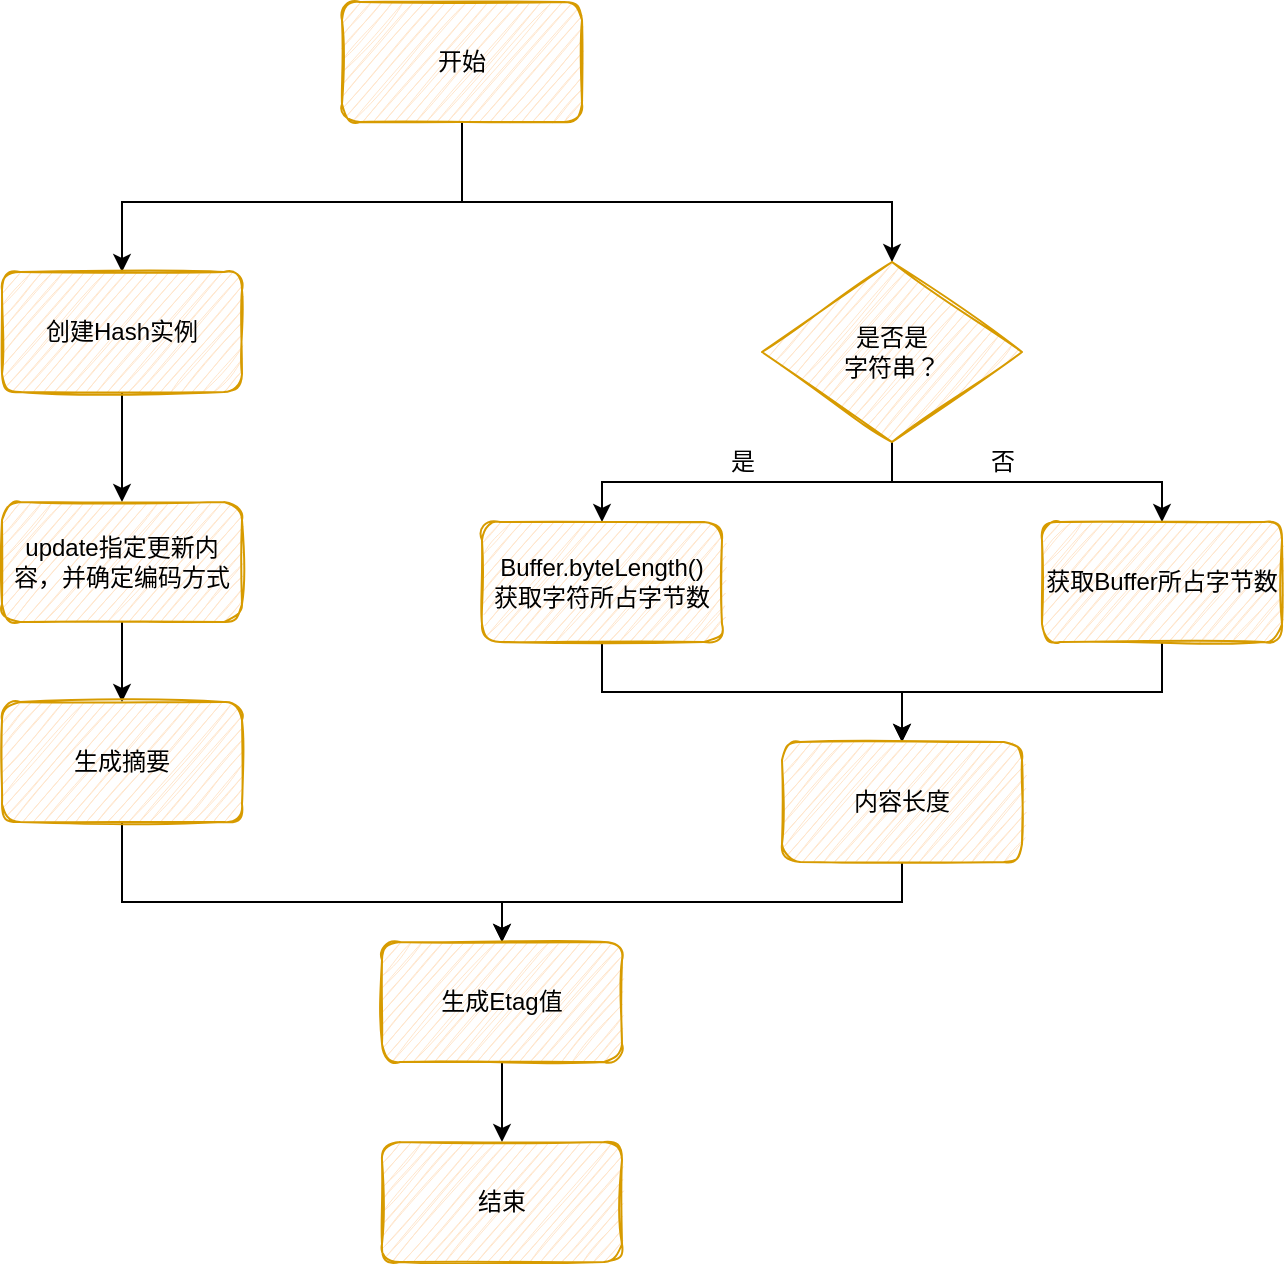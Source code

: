 <mxfile version="18.2.0" type="github" pages="3">
  <diagram id="prtHgNgQTEPvFCAcTncT" name="etag加密">
    <mxGraphModel dx="1833" dy="1032" grid="1" gridSize="10" guides="1" tooltips="1" connect="1" arrows="1" fold="1" page="1" pageScale="1" pageWidth="827" pageHeight="1169" math="0" shadow="0">
      <root>
        <mxCell id="0" />
        <mxCell id="1" parent="0" />
        <mxCell id="HVHFWZUGgMwB90Tg9ZtR-12" style="edgeStyle=orthogonalEdgeStyle;rounded=0;orthogonalLoop=1;jettySize=auto;html=1;exitX=0.5;exitY=1;exitDx=0;exitDy=0;entryX=0.5;entryY=0;entryDx=0;entryDy=0;" edge="1" parent="1" source="HVHFWZUGgMwB90Tg9ZtR-1" target="HVHFWZUGgMwB90Tg9ZtR-2">
          <mxGeometry relative="1" as="geometry">
            <Array as="points">
              <mxPoint x="330" y="180" />
              <mxPoint x="160" y="180" />
            </Array>
          </mxGeometry>
        </mxCell>
        <mxCell id="HVHFWZUGgMwB90Tg9ZtR-13" style="edgeStyle=orthogonalEdgeStyle;rounded=0;orthogonalLoop=1;jettySize=auto;html=1;exitX=0.5;exitY=1;exitDx=0;exitDy=0;" edge="1" parent="1" source="HVHFWZUGgMwB90Tg9ZtR-1" target="HVHFWZUGgMwB90Tg9ZtR-5">
          <mxGeometry relative="1" as="geometry">
            <Array as="points">
              <mxPoint x="330" y="180" />
              <mxPoint x="545" y="180" />
            </Array>
          </mxGeometry>
        </mxCell>
        <mxCell id="HVHFWZUGgMwB90Tg9ZtR-1" value="开始" style="rounded=1;whiteSpace=wrap;html=1;shadow=0;sketch=1;fillColor=#ffe6cc;strokeColor=#d79b00;" vertex="1" parent="1">
          <mxGeometry x="270" y="80" width="120" height="60" as="geometry" />
        </mxCell>
        <mxCell id="HVHFWZUGgMwB90Tg9ZtR-16" style="edgeStyle=orthogonalEdgeStyle;rounded=0;orthogonalLoop=1;jettySize=auto;html=1;exitX=0.5;exitY=1;exitDx=0;exitDy=0;entryX=0.5;entryY=0;entryDx=0;entryDy=0;" edge="1" parent="1" source="HVHFWZUGgMwB90Tg9ZtR-2" target="HVHFWZUGgMwB90Tg9ZtR-3">
          <mxGeometry relative="1" as="geometry" />
        </mxCell>
        <mxCell id="HVHFWZUGgMwB90Tg9ZtR-2" value="创建Hash实例" style="rounded=1;whiteSpace=wrap;html=1;shadow=0;sketch=1;fillColor=#ffe6cc;strokeColor=#d79b00;" vertex="1" parent="1">
          <mxGeometry x="100" y="215" width="120" height="60" as="geometry" />
        </mxCell>
        <mxCell id="HVHFWZUGgMwB90Tg9ZtR-15" style="edgeStyle=orthogonalEdgeStyle;rounded=0;orthogonalLoop=1;jettySize=auto;html=1;exitX=0.5;exitY=1;exitDx=0;exitDy=0;entryX=0.5;entryY=0;entryDx=0;entryDy=0;" edge="1" parent="1" source="HVHFWZUGgMwB90Tg9ZtR-3" target="HVHFWZUGgMwB90Tg9ZtR-4">
          <mxGeometry relative="1" as="geometry" />
        </mxCell>
        <mxCell id="HVHFWZUGgMwB90Tg9ZtR-3" value="update指定更新内容，并确定编码方式" style="rounded=1;whiteSpace=wrap;html=1;shadow=0;sketch=1;fillColor=#ffe6cc;strokeColor=#d79b00;" vertex="1" parent="1">
          <mxGeometry x="100" y="330" width="120" height="60" as="geometry" />
        </mxCell>
        <mxCell id="HVHFWZUGgMwB90Tg9ZtR-21" style="edgeStyle=orthogonalEdgeStyle;rounded=0;orthogonalLoop=1;jettySize=auto;html=1;exitX=0.5;exitY=1;exitDx=0;exitDy=0;" edge="1" parent="1" source="HVHFWZUGgMwB90Tg9ZtR-4" target="HVHFWZUGgMwB90Tg9ZtR-9">
          <mxGeometry relative="1" as="geometry">
            <Array as="points">
              <mxPoint x="160" y="530" />
              <mxPoint x="350" y="530" />
            </Array>
          </mxGeometry>
        </mxCell>
        <mxCell id="HVHFWZUGgMwB90Tg9ZtR-4" value="生成摘要" style="rounded=1;whiteSpace=wrap;html=1;shadow=0;sketch=1;fillColor=#ffe6cc;strokeColor=#d79b00;" vertex="1" parent="1">
          <mxGeometry x="100" y="430" width="120" height="60" as="geometry" />
        </mxCell>
        <mxCell id="HVHFWZUGgMwB90Tg9ZtR-17" style="edgeStyle=orthogonalEdgeStyle;rounded=0;orthogonalLoop=1;jettySize=auto;html=1;exitX=0.5;exitY=1;exitDx=0;exitDy=0;" edge="1" parent="1" source="HVHFWZUGgMwB90Tg9ZtR-5" target="HVHFWZUGgMwB90Tg9ZtR-6">
          <mxGeometry relative="1" as="geometry">
            <Array as="points">
              <mxPoint x="545" y="320" />
              <mxPoint x="400" y="320" />
            </Array>
          </mxGeometry>
        </mxCell>
        <mxCell id="HVHFWZUGgMwB90Tg9ZtR-18" style="edgeStyle=orthogonalEdgeStyle;rounded=0;orthogonalLoop=1;jettySize=auto;html=1;exitX=0.5;exitY=1;exitDx=0;exitDy=0;entryX=0.5;entryY=0;entryDx=0;entryDy=0;" edge="1" parent="1" source="HVHFWZUGgMwB90Tg9ZtR-5" target="HVHFWZUGgMwB90Tg9ZtR-7">
          <mxGeometry relative="1" as="geometry" />
        </mxCell>
        <mxCell id="HVHFWZUGgMwB90Tg9ZtR-5" value="是否是&lt;br&gt;字符串？" style="rhombus;whiteSpace=wrap;html=1;rounded=0;shadow=0;glass=0;sketch=1;fillColor=#FFE6CC;strokeColor=#D79B00;" vertex="1" parent="1">
          <mxGeometry x="480" y="210" width="130" height="90" as="geometry" />
        </mxCell>
        <mxCell id="HVHFWZUGgMwB90Tg9ZtR-19" style="edgeStyle=orthogonalEdgeStyle;rounded=0;orthogonalLoop=1;jettySize=auto;html=1;exitX=0.5;exitY=1;exitDx=0;exitDy=0;" edge="1" parent="1" source="HVHFWZUGgMwB90Tg9ZtR-6" target="HVHFWZUGgMwB90Tg9ZtR-8">
          <mxGeometry relative="1" as="geometry" />
        </mxCell>
        <mxCell id="HVHFWZUGgMwB90Tg9ZtR-6" value="Buffer.byteLength()&lt;br&gt;获取字符所占字节数" style="rounded=1;whiteSpace=wrap;html=1;shadow=0;sketch=1;fillColor=#ffe6cc;strokeColor=#d79b00;" vertex="1" parent="1">
          <mxGeometry x="340" y="340" width="120" height="60" as="geometry" />
        </mxCell>
        <mxCell id="HVHFWZUGgMwB90Tg9ZtR-20" style="edgeStyle=orthogonalEdgeStyle;rounded=0;orthogonalLoop=1;jettySize=auto;html=1;exitX=0.5;exitY=1;exitDx=0;exitDy=0;entryX=0.5;entryY=0;entryDx=0;entryDy=0;" edge="1" parent="1" source="HVHFWZUGgMwB90Tg9ZtR-7" target="HVHFWZUGgMwB90Tg9ZtR-8">
          <mxGeometry relative="1" as="geometry" />
        </mxCell>
        <mxCell id="HVHFWZUGgMwB90Tg9ZtR-7" value="获取Buffer所占字节数" style="rounded=1;whiteSpace=wrap;html=1;shadow=0;sketch=1;fillColor=#ffe6cc;strokeColor=#d79b00;" vertex="1" parent="1">
          <mxGeometry x="620" y="340" width="120" height="60" as="geometry" />
        </mxCell>
        <mxCell id="HVHFWZUGgMwB90Tg9ZtR-23" style="edgeStyle=orthogonalEdgeStyle;rounded=0;orthogonalLoop=1;jettySize=auto;html=1;exitX=0.5;exitY=1;exitDx=0;exitDy=0;" edge="1" parent="1" source="HVHFWZUGgMwB90Tg9ZtR-8" target="HVHFWZUGgMwB90Tg9ZtR-9">
          <mxGeometry relative="1" as="geometry" />
        </mxCell>
        <mxCell id="HVHFWZUGgMwB90Tg9ZtR-8" value="内容长度" style="rounded=1;whiteSpace=wrap;html=1;shadow=0;sketch=1;fillColor=#ffe6cc;strokeColor=#d79b00;" vertex="1" parent="1">
          <mxGeometry x="490" y="450" width="120" height="60" as="geometry" />
        </mxCell>
        <mxCell id="HVHFWZUGgMwB90Tg9ZtR-24" style="edgeStyle=orthogonalEdgeStyle;rounded=0;orthogonalLoop=1;jettySize=auto;html=1;exitX=0.5;exitY=1;exitDx=0;exitDy=0;" edge="1" parent="1" source="HVHFWZUGgMwB90Tg9ZtR-9" target="HVHFWZUGgMwB90Tg9ZtR-11">
          <mxGeometry relative="1" as="geometry" />
        </mxCell>
        <mxCell id="HVHFWZUGgMwB90Tg9ZtR-9" value="生成Etag值" style="rounded=1;whiteSpace=wrap;html=1;shadow=0;sketch=1;fillColor=#ffe6cc;strokeColor=#d79b00;" vertex="1" parent="1">
          <mxGeometry x="290" y="550" width="120" height="60" as="geometry" />
        </mxCell>
        <mxCell id="HVHFWZUGgMwB90Tg9ZtR-11" value="结束" style="rounded=1;whiteSpace=wrap;html=1;shadow=0;sketch=1;fillColor=#ffe6cc;strokeColor=#d79b00;" vertex="1" parent="1">
          <mxGeometry x="290" y="650" width="120" height="60" as="geometry" />
        </mxCell>
        <mxCell id="InPPFjQwjL-FLWS6Vctm-1" value="是" style="text;html=1;align=center;verticalAlign=middle;resizable=0;points=[];autosize=1;strokeColor=none;fillColor=none;" vertex="1" parent="1">
          <mxGeometry x="455" y="300" width="30" height="20" as="geometry" />
        </mxCell>
        <mxCell id="InPPFjQwjL-FLWS6Vctm-2" value="否" style="text;html=1;align=center;verticalAlign=middle;resizable=0;points=[];autosize=1;strokeColor=none;fillColor=none;" vertex="1" parent="1">
          <mxGeometry x="585" y="300" width="30" height="20" as="geometry" />
        </mxCell>
      </root>
    </mxGraphModel>
  </diagram>
  <diagram id="ssX7arHckR4V-H7gKvU9" name="etag交互流程">
    <mxGraphModel dx="2820" dy="1588" grid="1" gridSize="10" guides="1" tooltips="1" connect="1" arrows="1" fold="1" page="1" pageScale="1" pageWidth="827" pageHeight="1169" math="0" shadow="0">
      <root>
        <mxCell id="0" />
        <mxCell id="1" parent="0" />
        <mxCell id="niJ0fA1An35cQZc4iNT9-1" value="浏览器" style="swimlane;rounded=1;shadow=0;glass=0;dashed=1;sketch=1;fillColor=#FFF2CC;strokeColor=#D6B656;swimlaneLine=0;" vertex="1" parent="1">
          <mxGeometry x="30" y="130" width="200" height="200" as="geometry" />
        </mxCell>
        <mxCell id="niJ0fA1An35cQZc4iNT9-4" value="发起请求" style="rounded=0;whiteSpace=wrap;html=1;shadow=1;glass=0;sketch=1;fillColor=#fff2cc;strokeColor=#d6b656;" vertex="1" parent="niJ0fA1An35cQZc4iNT9-1">
          <mxGeometry x="50" y="50" width="100" height="40" as="geometry" />
        </mxCell>
        <mxCell id="niJ0fA1An35cQZc4iNT9-5" value="接收响应" style="rounded=0;whiteSpace=wrap;html=1;shadow=1;glass=0;sketch=1;fillColor=#fff2cc;strokeColor=#d6b656;" vertex="1" parent="niJ0fA1An35cQZc4iNT9-1">
          <mxGeometry x="50" y="120" width="100" height="40" as="geometry" />
        </mxCell>
        <mxCell id="niJ0fA1An35cQZc4iNT9-2" value="服务器" style="swimlane;rounded=1;shadow=0;glass=0;dashed=1;sketch=1;fillColor=#FFF2CC;strokeColor=#D6B656;swimlaneLine=0;" vertex="1" parent="1">
          <mxGeometry x="280" y="130" width="440" height="200" as="geometry" />
        </mxCell>
        <mxCell id="phpJqC30KerqLptbwYJJ-7" style="edgeStyle=orthogonalEdgeStyle;rounded=0;orthogonalLoop=1;jettySize=auto;html=1;exitX=1;exitY=0.5;exitDx=0;exitDy=0;" edge="1" parent="niJ0fA1An35cQZc4iNT9-2" source="phpJqC30KerqLptbwYJJ-1" target="phpJqC30KerqLptbwYJJ-2">
          <mxGeometry relative="1" as="geometry" />
        </mxCell>
        <mxCell id="phpJqC30KerqLptbwYJJ-1" value="条件请求中间件" style="rounded=0;whiteSpace=wrap;html=1;shadow=1;glass=0;sketch=1;fillColor=#fff2cc;strokeColor=#d6b656;dashed=1;" vertex="1" parent="niJ0fA1An35cQZc4iNT9-2">
          <mxGeometry x="20" y="50" width="100" height="40" as="geometry" />
        </mxCell>
        <mxCell id="phpJqC30KerqLptbwYJJ-8" style="edgeStyle=orthogonalEdgeStyle;rounded=0;orthogonalLoop=1;jettySize=auto;html=1;exitX=1;exitY=0.5;exitDx=0;exitDy=0;entryX=0;entryY=0.5;entryDx=0;entryDy=0;" edge="1" parent="niJ0fA1An35cQZc4iNT9-2" source="phpJqC30KerqLptbwYJJ-2" target="phpJqC30KerqLptbwYJJ-3">
          <mxGeometry relative="1" as="geometry" />
        </mxCell>
        <mxCell id="phpJqC30KerqLptbwYJJ-2" value="Etag设置中间件" style="rounded=0;whiteSpace=wrap;html=1;shadow=1;glass=0;sketch=1;fillColor=#fff2cc;strokeColor=#d6b656;dashed=1;" vertex="1" parent="niJ0fA1An35cQZc4iNT9-2">
          <mxGeometry x="160" y="50" width="100" height="40" as="geometry" />
        </mxCell>
        <mxCell id="phpJqC30KerqLptbwYJJ-5" value="条件请求中间件&lt;br&gt;针对资源是否新鲜做处理" style="rounded=0;whiteSpace=wrap;html=1;shadow=1;glass=0;sketch=1;fillColor=#fff2cc;strokeColor=#d6b656;" vertex="1" parent="niJ0fA1An35cQZc4iNT9-2">
          <mxGeometry x="30" y="130" width="140" height="40" as="geometry" />
        </mxCell>
        <mxCell id="phpJqC30KerqLptbwYJJ-10" style="edgeStyle=orthogonalEdgeStyle;rounded=0;orthogonalLoop=1;jettySize=auto;html=1;exitX=0;exitY=0.5;exitDx=0;exitDy=0;entryX=1;entryY=0.5;entryDx=0;entryDy=0;" edge="1" parent="niJ0fA1An35cQZc4iNT9-2" source="phpJqC30KerqLptbwYJJ-4" target="phpJqC30KerqLptbwYJJ-5">
          <mxGeometry relative="1" as="geometry" />
        </mxCell>
        <mxCell id="phpJqC30KerqLptbwYJJ-4" value="Etag设置中间件&lt;br&gt;1. 根据body计算etag值&lt;br&gt;2.将计算好的etag值存入响应头etag字段中" style="rounded=0;whiteSpace=wrap;html=1;shadow=1;glass=0;sketch=1;fillColor=#fff2cc;strokeColor=#d6b656;" vertex="1" parent="niJ0fA1An35cQZc4iNT9-2">
          <mxGeometry x="240" y="120" width="180" height="60" as="geometry" />
        </mxCell>
        <mxCell id="phpJqC30KerqLptbwYJJ-9" style="edgeStyle=orthogonalEdgeStyle;rounded=0;orthogonalLoop=1;jettySize=auto;html=1;exitX=0.5;exitY=1;exitDx=0;exitDy=0;entryX=0.75;entryY=0;entryDx=0;entryDy=0;" edge="1" parent="niJ0fA1An35cQZc4iNT9-2" source="phpJqC30KerqLptbwYJJ-3" target="phpJqC30KerqLptbwYJJ-4">
          <mxGeometry relative="1" as="geometry" />
        </mxCell>
        <mxCell id="phpJqC30KerqLptbwYJJ-3" value="业务代码处理中间件&lt;br&gt;设置body" style="rounded=0;whiteSpace=wrap;html=1;shadow=1;glass=0;sketch=1;fillColor=#fff2cc;strokeColor=#d6b656;" vertex="1" parent="niJ0fA1An35cQZc4iNT9-2">
          <mxGeometry x="310" y="50" width="110" height="40" as="geometry" />
        </mxCell>
        <mxCell id="phpJqC30KerqLptbwYJJ-6" style="edgeStyle=orthogonalEdgeStyle;rounded=0;orthogonalLoop=1;jettySize=auto;html=1;exitX=1;exitY=0.5;exitDx=0;exitDy=0;" edge="1" parent="1" source="niJ0fA1An35cQZc4iNT9-4" target="phpJqC30KerqLptbwYJJ-1">
          <mxGeometry relative="1" as="geometry" />
        </mxCell>
        <mxCell id="phpJqC30KerqLptbwYJJ-11" style="edgeStyle=orthogonalEdgeStyle;rounded=0;orthogonalLoop=1;jettySize=auto;html=1;exitX=0;exitY=0.5;exitDx=0;exitDy=0;entryX=1;entryY=0.75;entryDx=0;entryDy=0;" edge="1" parent="1" source="phpJqC30KerqLptbwYJJ-5" target="niJ0fA1An35cQZc4iNT9-5">
          <mxGeometry relative="1" as="geometry" />
        </mxCell>
        <mxCell id="phpJqC30KerqLptbwYJJ-12" value="conditional模块" style="swimlane;rounded=1;shadow=0;glass=0;dashed=1;sketch=1;fillColor=#F8CECC;strokeColor=#B85450;swimlaneLine=0;" vertex="1" parent="1">
          <mxGeometry x="240" y="370" width="290" height="390" as="geometry" />
        </mxCell>
        <mxCell id="phpJqC30KerqLptbwYJJ-22" style="edgeStyle=orthogonalEdgeStyle;rounded=0;orthogonalLoop=1;jettySize=auto;html=1;exitX=0.5;exitY=1;exitDx=0;exitDy=0;" edge="1" parent="phpJqC30KerqLptbwYJJ-12" source="phpJqC30KerqLptbwYJJ-17" target="phpJqC30KerqLptbwYJJ-18">
          <mxGeometry relative="1" as="geometry" />
        </mxCell>
        <mxCell id="phpJqC30KerqLptbwYJJ-17" value="开始" style="rounded=0;whiteSpace=wrap;html=1;shadow=1;glass=0;dashed=1;sketch=1;strokeColor=#B85450;fillColor=#F8CECC;" vertex="1" parent="phpJqC30KerqLptbwYJJ-12">
          <mxGeometry x="80" y="50" width="110" height="30" as="geometry" />
        </mxCell>
        <mxCell id="phpJqC30KerqLptbwYJJ-23" style="edgeStyle=orthogonalEdgeStyle;rounded=0;orthogonalLoop=1;jettySize=auto;html=1;exitX=0;exitY=0.5;exitDx=0;exitDy=0;" edge="1" parent="phpJqC30KerqLptbwYJJ-12" source="phpJqC30KerqLptbwYJJ-18" target="phpJqC30KerqLptbwYJJ-19">
          <mxGeometry relative="1" as="geometry">
            <Array as="points">
              <mxPoint x="60" y="155" />
            </Array>
          </mxGeometry>
        </mxCell>
        <mxCell id="phpJqC30KerqLptbwYJJ-24" style="edgeStyle=orthogonalEdgeStyle;rounded=0;orthogonalLoop=1;jettySize=auto;html=1;exitX=1;exitY=0.5;exitDx=0;exitDy=0;" edge="1" parent="phpJqC30KerqLptbwYJJ-12" source="phpJqC30KerqLptbwYJJ-18" target="phpJqC30KerqLptbwYJJ-20">
          <mxGeometry relative="1" as="geometry" />
        </mxCell>
        <mxCell id="phpJqC30KerqLptbwYJJ-18" value="是否新鲜？" style="rhombus;whiteSpace=wrap;html=1;rounded=0;shadow=1;glass=0;dashed=1;sketch=1;strokeColor=#B85450;fillColor=#F8CECC;" vertex="1" parent="phpJqC30KerqLptbwYJJ-12">
          <mxGeometry x="80" y="120" width="110" height="70" as="geometry" />
        </mxCell>
        <mxCell id="phpJqC30KerqLptbwYJJ-21" value="结束" style="rounded=1;whiteSpace=wrap;html=1;shadow=1;glass=0;dashed=1;sketch=1;strokeColor=#B85450;fillColor=#F8CECC;" vertex="1" parent="phpJqC30KerqLptbwYJJ-12">
          <mxGeometry x="110" y="340" width="110" height="40" as="geometry" />
        </mxCell>
        <mxCell id="phpJqC30KerqLptbwYJJ-27" style="edgeStyle=orthogonalEdgeStyle;rounded=0;orthogonalLoop=1;jettySize=auto;html=1;exitX=0.5;exitY=1;exitDx=0;exitDy=0;entryX=0.5;entryY=0;entryDx=0;entryDy=0;" edge="1" parent="phpJqC30KerqLptbwYJJ-12" source="phpJqC30KerqLptbwYJJ-20" target="phpJqC30KerqLptbwYJJ-21">
          <mxGeometry relative="1" as="geometry">
            <Array as="points">
              <mxPoint x="235" y="300" />
              <mxPoint x="165" y="300" />
            </Array>
          </mxGeometry>
        </mxCell>
        <mxCell id="phpJqC30KerqLptbwYJJ-20" value="返回body" style="rounded=0;whiteSpace=wrap;html=1;shadow=1;glass=0;dashed=1;sketch=1;strokeColor=#B85450;fillColor=#F8CECC;" vertex="1" parent="phpJqC30KerqLptbwYJJ-12">
          <mxGeometry x="190" y="210" width="90" height="50" as="geometry" />
        </mxCell>
        <mxCell id="phpJqC30KerqLptbwYJJ-25" style="edgeStyle=orthogonalEdgeStyle;rounded=0;orthogonalLoop=1;jettySize=auto;html=1;exitX=0.5;exitY=1;exitDx=0;exitDy=0;" edge="1" parent="phpJqC30KerqLptbwYJJ-12" source="phpJqC30KerqLptbwYJJ-19" target="phpJqC30KerqLptbwYJJ-21">
          <mxGeometry relative="1" as="geometry" />
        </mxCell>
        <mxCell id="phpJqC30KerqLptbwYJJ-19" value="状态码置为304&lt;br&gt;body置为null" style="rounded=0;whiteSpace=wrap;html=1;shadow=1;glass=0;dashed=1;sketch=1;strokeColor=#B85450;fillColor=#F8CECC;" vertex="1" parent="phpJqC30KerqLptbwYJJ-12">
          <mxGeometry x="10" y="200" width="120" height="60" as="geometry" />
        </mxCell>
        <mxCell id="phpJqC30KerqLptbwYJJ-33" value="是" style="text;html=1;align=center;verticalAlign=middle;resizable=0;points=[];autosize=1;strokeColor=none;fillColor=none;" vertex="1" parent="phpJqC30KerqLptbwYJJ-12">
          <mxGeometry x="55" y="130" width="30" height="20" as="geometry" />
        </mxCell>
        <mxCell id="phpJqC30KerqLptbwYJJ-34" value="否" style="text;html=1;align=center;verticalAlign=middle;resizable=0;points=[];autosize=1;strokeColor=none;fillColor=none;" vertex="1" parent="phpJqC30KerqLptbwYJJ-12">
          <mxGeometry x="190" y="130" width="30" height="20" as="geometry" />
        </mxCell>
        <mxCell id="phpJqC30KerqLptbwYJJ-15" value="koa模块" style="swimlane;rounded=1;shadow=0;glass=0;dashed=1;sketch=1;fillColor=#F8CECC;strokeColor=#B85450;swimlaneLine=0;" vertex="1" parent="1">
          <mxGeometry x="240" y="780" width="340" height="620" as="geometry" />
        </mxCell>
        <mxCell id="phpJqC30KerqLptbwYJJ-40" style="edgeStyle=orthogonalEdgeStyle;rounded=0;orthogonalLoop=1;jettySize=auto;html=1;exitX=0.5;exitY=1;exitDx=0;exitDy=0;entryX=0.5;entryY=0;entryDx=0;entryDy=0;strokeColor=#1A1A1A;" edge="1" parent="phpJqC30KerqLptbwYJJ-15" source="phpJqC30KerqLptbwYJJ-29" target="phpJqC30KerqLptbwYJJ-32">
          <mxGeometry relative="1" as="geometry" />
        </mxCell>
        <mxCell id="phpJqC30KerqLptbwYJJ-29" value="开始" style="rounded=1;whiteSpace=wrap;html=1;shadow=1;glass=0;dashed=1;sketch=1;strokeColor=#B85450;fillColor=#F8CECC;" vertex="1" parent="phpJqC30KerqLptbwYJJ-15">
          <mxGeometry x="80" y="40" width="125" height="40" as="geometry" />
        </mxCell>
        <mxCell id="phpJqC30KerqLptbwYJJ-41" style="edgeStyle=orthogonalEdgeStyle;rounded=0;orthogonalLoop=1;jettySize=auto;html=1;exitX=0.5;exitY=1;exitDx=0;exitDy=0;strokeColor=#1A1A1A;" edge="1" parent="phpJqC30KerqLptbwYJJ-15" source="phpJqC30KerqLptbwYJJ-32" target="phpJqC30KerqLptbwYJJ-31">
          <mxGeometry relative="1" as="geometry" />
        </mxCell>
        <mxCell id="phpJqC30KerqLptbwYJJ-48" style="edgeStyle=orthogonalEdgeStyle;rounded=0;orthogonalLoop=1;jettySize=auto;html=1;exitX=1;exitY=0.5;exitDx=0;exitDy=0;entryX=0.5;entryY=0;entryDx=0;entryDy=0;strokeColor=#1A1A1A;" edge="1" parent="phpJqC30KerqLptbwYJJ-15" source="phpJqC30KerqLptbwYJJ-32" target="phpJqC30KerqLptbwYJJ-36">
          <mxGeometry relative="1" as="geometry" />
        </mxCell>
        <mxCell id="phpJqC30KerqLptbwYJJ-32" value="请求头无&lt;br&gt;If-none-match?" style="rhombus;whiteSpace=wrap;html=1;rounded=0;shadow=1;glass=0;dashed=1;sketch=1;strokeColor=#B85450;fillColor=#F8CECC;" vertex="1" parent="phpJqC30KerqLptbwYJJ-15">
          <mxGeometry x="80" y="120" width="125" height="80" as="geometry" />
        </mxCell>
        <mxCell id="phpJqC30KerqLptbwYJJ-42" style="edgeStyle=orthogonalEdgeStyle;rounded=0;orthogonalLoop=1;jettySize=auto;html=1;exitX=0.5;exitY=1;exitDx=0;exitDy=0;strokeColor=#1A1A1A;" edge="1" parent="phpJqC30KerqLptbwYJJ-15" source="phpJqC30KerqLptbwYJJ-31" target="phpJqC30KerqLptbwYJJ-30">
          <mxGeometry relative="1" as="geometry" />
        </mxCell>
        <mxCell id="phpJqC30KerqLptbwYJJ-31" value="请求头cache-control&lt;br&gt;为no-cache?" style="rhombus;whiteSpace=wrap;html=1;rounded=0;shadow=1;glass=0;dashed=1;sketch=1;strokeColor=#B85450;fillColor=#F8CECC;" vertex="1" parent="phpJqC30KerqLptbwYJJ-15">
          <mxGeometry x="71.25" y="230" width="142.5" height="90" as="geometry" />
        </mxCell>
        <mxCell id="phpJqC30KerqLptbwYJJ-43" style="edgeStyle=orthogonalEdgeStyle;rounded=0;orthogonalLoop=1;jettySize=auto;html=1;exitX=0;exitY=0.5;exitDx=0;exitDy=0;entryX=0.25;entryY=0;entryDx=0;entryDy=0;strokeColor=#1A1A1A;" edge="1" parent="phpJqC30KerqLptbwYJJ-15" source="phpJqC30KerqLptbwYJJ-30" target="phpJqC30KerqLptbwYJJ-37">
          <mxGeometry relative="1" as="geometry" />
        </mxCell>
        <mxCell id="phpJqC30KerqLptbwYJJ-44" style="edgeStyle=orthogonalEdgeStyle;rounded=0;orthogonalLoop=1;jettySize=auto;html=1;exitX=1;exitY=0.5;exitDx=0;exitDy=0;strokeColor=#1A1A1A;" edge="1" parent="phpJqC30KerqLptbwYJJ-15" source="phpJqC30KerqLptbwYJJ-30" target="phpJqC30KerqLptbwYJJ-36">
          <mxGeometry relative="1" as="geometry" />
        </mxCell>
        <mxCell id="phpJqC30KerqLptbwYJJ-30" value="etag==match&lt;br&gt;etag==&#39;W/&#39;+match&lt;br&gt;&#39;W/&#39;+etag==match" style="rhombus;whiteSpace=wrap;html=1;rounded=0;shadow=1;glass=0;dashed=1;sketch=1;strokeColor=#B85450;fillColor=#F8CECC;" vertex="1" parent="phpJqC30KerqLptbwYJJ-15">
          <mxGeometry x="62.5" y="350" width="160" height="100" as="geometry" />
        </mxCell>
        <mxCell id="phpJqC30KerqLptbwYJJ-45" style="edgeStyle=orthogonalEdgeStyle;rounded=0;orthogonalLoop=1;jettySize=auto;html=1;exitX=0.5;exitY=1;exitDx=0;exitDy=0;strokeColor=#1A1A1A;" edge="1" parent="phpJqC30KerqLptbwYJJ-15" source="phpJqC30KerqLptbwYJJ-37" target="phpJqC30KerqLptbwYJJ-38">
          <mxGeometry relative="1" as="geometry" />
        </mxCell>
        <mxCell id="phpJqC30KerqLptbwYJJ-37" value="资源新鲜" style="rounded=0;whiteSpace=wrap;html=1;shadow=1;glass=0;dashed=1;sketch=1;strokeColor=#B85450;fillColor=#F8CECC;" vertex="1" parent="phpJqC30KerqLptbwYJJ-15">
          <mxGeometry x="10" y="470" width="110" height="40" as="geometry" />
        </mxCell>
        <mxCell id="phpJqC30KerqLptbwYJJ-47" style="edgeStyle=orthogonalEdgeStyle;rounded=0;orthogonalLoop=1;jettySize=auto;html=1;exitX=0.5;exitY=1;exitDx=0;exitDy=0;entryX=0.5;entryY=0;entryDx=0;entryDy=0;strokeColor=#1A1A1A;" edge="1" parent="phpJqC30KerqLptbwYJJ-15" source="phpJqC30KerqLptbwYJJ-36" target="phpJqC30KerqLptbwYJJ-38">
          <mxGeometry relative="1" as="geometry" />
        </mxCell>
        <mxCell id="phpJqC30KerqLptbwYJJ-36" value="资源不新鲜" style="rounded=0;whiteSpace=wrap;html=1;shadow=1;glass=0;dashed=1;sketch=1;strokeColor=#B85450;fillColor=#F8CECC;" vertex="1" parent="phpJqC30KerqLptbwYJJ-15">
          <mxGeometry x="200" y="470" width="120" height="40" as="geometry" />
        </mxCell>
        <mxCell id="phpJqC30KerqLptbwYJJ-38" value="结束" style="rounded=1;whiteSpace=wrap;html=1;shadow=1;glass=0;dashed=1;sketch=1;strokeColor=#B85450;fillColor=#F8CECC;" vertex="1" parent="phpJqC30KerqLptbwYJJ-15">
          <mxGeometry x="106.25" y="560" width="110" height="40" as="geometry" />
        </mxCell>
        <mxCell id="phpJqC30KerqLptbwYJJ-55" value="是" style="text;html=1;align=center;verticalAlign=middle;resizable=0;points=[];autosize=1;strokeColor=none;fillColor=none;" vertex="1" parent="phpJqC30KerqLptbwYJJ-15">
          <mxGeometry x="32.5" y="380" width="30" height="20" as="geometry" />
        </mxCell>
        <mxCell id="phpJqC30KerqLptbwYJJ-28" style="edgeStyle=orthogonalEdgeStyle;rounded=0;orthogonalLoop=1;jettySize=auto;html=1;exitX=0.5;exitY=1;exitDx=0;exitDy=0;dashed=1;strokeColor=#97D077;" edge="1" parent="1" source="phpJqC30KerqLptbwYJJ-5" target="phpJqC30KerqLptbwYJJ-12">
          <mxGeometry relative="1" as="geometry">
            <Array as="points">
              <mxPoint x="380" y="320" />
              <mxPoint x="380" y="320" />
            </Array>
          </mxGeometry>
        </mxCell>
        <mxCell id="phpJqC30KerqLptbwYJJ-49" style="edgeStyle=orthogonalEdgeStyle;rounded=0;orthogonalLoop=1;jettySize=auto;html=1;exitX=1;exitY=0.5;exitDx=0;exitDy=0;strokeColor=#1A1A1A;" edge="1" parent="1" source="phpJqC30KerqLptbwYJJ-31">
          <mxGeometry relative="1" as="geometry">
            <mxPoint x="500" y="1250" as="targetPoint" />
          </mxGeometry>
        </mxCell>
        <mxCell id="phpJqC30KerqLptbwYJJ-50" value="是" style="text;html=1;align=center;verticalAlign=middle;resizable=0;points=[];autosize=1;strokeColor=none;fillColor=none;" vertex="1" parent="1">
          <mxGeometry x="435" y="920" width="30" height="20" as="geometry" />
        </mxCell>
        <mxCell id="phpJqC30KerqLptbwYJJ-51" value="否" style="text;html=1;align=center;verticalAlign=middle;resizable=0;points=[];autosize=1;strokeColor=none;fillColor=none;" vertex="1" parent="1">
          <mxGeometry x="375" y="980" width="30" height="20" as="geometry" />
        </mxCell>
        <mxCell id="phpJqC30KerqLptbwYJJ-52" value="是" style="text;html=1;align=center;verticalAlign=middle;resizable=0;points=[];autosize=1;strokeColor=none;fillColor=none;" vertex="1" parent="1">
          <mxGeometry x="445" y="1040" width="30" height="20" as="geometry" />
        </mxCell>
        <mxCell id="phpJqC30KerqLptbwYJJ-53" value="否" style="text;html=1;align=center;verticalAlign=middle;resizable=0;points=[];autosize=1;strokeColor=none;fillColor=none;" vertex="1" parent="1">
          <mxGeometry x="375" y="1100" width="30" height="20" as="geometry" />
        </mxCell>
        <mxCell id="phpJqC30KerqLptbwYJJ-54" value="否" style="text;html=1;align=center;verticalAlign=middle;resizable=0;points=[];autosize=1;strokeColor=none;fillColor=none;" vertex="1" parent="1">
          <mxGeometry x="455" y="1160" width="30" height="20" as="geometry" />
        </mxCell>
        <mxCell id="phpJqC30KerqLptbwYJJ-56" style="edgeStyle=orthogonalEdgeStyle;rounded=0;orthogonalLoop=1;jettySize=auto;html=1;exitX=0;exitY=0.5;exitDx=0;exitDy=0;entryX=0;entryY=0.25;entryDx=0;entryDy=0;strokeColor=#97D077;dashed=1;" edge="1" parent="1" source="phpJqC30KerqLptbwYJJ-18" target="phpJqC30KerqLptbwYJJ-15">
          <mxGeometry relative="1" as="geometry">
            <Array as="points">
              <mxPoint x="200" y="525" />
              <mxPoint x="200" y="935" />
            </Array>
          </mxGeometry>
        </mxCell>
        <mxCell id="phpJqC30KerqLptbwYJJ-57" value="koa-etag模块" style="swimlane;rounded=0;shadow=0;glass=0;dashed=1;sketch=1;strokeColor=#97D077;fillColor=#D5E8D4;" vertex="1" parent="1">
          <mxGeometry x="604" y="360" width="226" height="320" as="geometry" />
        </mxCell>
        <mxCell id="phpJqC30KerqLptbwYJJ-61" value="结束" style="rounded=1;whiteSpace=wrap;html=1;shadow=1;glass=0;dashed=1;sketch=1;strokeColor=#97D077;fillColor=#D5E8D4;" vertex="1" parent="phpJqC30KerqLptbwYJJ-57">
          <mxGeometry x="57.25" y="270" width="97.75" height="40" as="geometry" />
        </mxCell>
        <mxCell id="phpJqC30KerqLptbwYJJ-66" style="edgeStyle=orthogonalEdgeStyle;rounded=0;orthogonalLoop=1;jettySize=auto;html=1;exitX=0.5;exitY=1;exitDx=0;exitDy=0;strokeColor=#1A1A1A;" edge="1" parent="phpJqC30KerqLptbwYJJ-57" source="phpJqC30KerqLptbwYJJ-60" target="phpJqC30KerqLptbwYJJ-61">
          <mxGeometry relative="1" as="geometry" />
        </mxCell>
        <mxCell id="phpJqC30KerqLptbwYJJ-60" value="根据body计算并设置etag" style="rounded=0;whiteSpace=wrap;html=1;shadow=1;glass=0;dashed=1;sketch=1;strokeColor=#97D077;fillColor=#D5E8D4;" vertex="1" parent="phpJqC30KerqLptbwYJJ-57">
          <mxGeometry x="26.88" y="190" width="158.5" height="50" as="geometry" />
        </mxCell>
        <mxCell id="phpJqC30KerqLptbwYJJ-65" style="edgeStyle=orthogonalEdgeStyle;rounded=0;orthogonalLoop=1;jettySize=auto;html=1;exitX=0.5;exitY=1;exitDx=0;exitDy=0;strokeColor=#1A1A1A;" edge="1" parent="phpJqC30KerqLptbwYJJ-57" source="phpJqC30KerqLptbwYJJ-59" target="phpJqC30KerqLptbwYJJ-60">
          <mxGeometry relative="1" as="geometry" />
        </mxCell>
        <mxCell id="phpJqC30KerqLptbwYJJ-59" value="获取body" style="rounded=0;whiteSpace=wrap;html=1;shadow=1;glass=0;dashed=1;sketch=1;strokeColor=#97D077;fillColor=#D5E8D4;" vertex="1" parent="phpJqC30KerqLptbwYJJ-57">
          <mxGeometry x="26.13" y="110" width="160" height="40" as="geometry" />
        </mxCell>
        <mxCell id="phpJqC30KerqLptbwYJJ-64" style="edgeStyle=orthogonalEdgeStyle;rounded=0;orthogonalLoop=1;jettySize=auto;html=1;exitX=0.5;exitY=1;exitDx=0;exitDy=0;strokeColor=#1A1A1A;" edge="1" parent="phpJqC30KerqLptbwYJJ-57" source="phpJqC30KerqLptbwYJJ-58" target="phpJqC30KerqLptbwYJJ-59">
          <mxGeometry relative="1" as="geometry" />
        </mxCell>
        <mxCell id="phpJqC30KerqLptbwYJJ-58" value="开始" style="rounded=1;whiteSpace=wrap;html=1;shadow=1;glass=0;dashed=1;sketch=1;strokeColor=#97D077;fillColor=#D5E8D4;" vertex="1" parent="phpJqC30KerqLptbwYJJ-57">
          <mxGeometry x="62.25" y="40" width="87.75" height="40" as="geometry" />
        </mxCell>
        <mxCell id="phpJqC30KerqLptbwYJJ-68" value="getResponseEntity方法" style="swimlane;rounded=0;shadow=0;glass=0;dashed=1;sketch=1;strokeColor=#97D077;fillColor=#D5E8D4;" vertex="1" parent="1">
          <mxGeometry x="880" y="490" width="380" height="480" as="geometry" />
        </mxCell>
        <mxCell id="phpJqC30KerqLptbwYJJ-69" value="结束" style="rounded=1;whiteSpace=wrap;html=1;shadow=1;glass=0;dashed=1;sketch=1;strokeColor=#97D077;fillColor=#D5E8D4;" vertex="1" parent="phpJqC30KerqLptbwYJJ-68">
          <mxGeometry x="130" y="430" width="97.75" height="40" as="geometry" />
        </mxCell>
        <mxCell id="phpJqC30KerqLptbwYJJ-90" style="edgeStyle=orthogonalEdgeStyle;rounded=0;orthogonalLoop=1;jettySize=auto;html=1;exitX=0.5;exitY=1;exitDx=0;exitDy=0;strokeColor=#1A1A1A;" edge="1" parent="phpJqC30KerqLptbwYJJ-68" source="phpJqC30KerqLptbwYJJ-75" target="phpJqC30KerqLptbwYJJ-86">
          <mxGeometry relative="1" as="geometry" />
        </mxCell>
        <mxCell id="phpJqC30KerqLptbwYJJ-75" value="开始" style="rounded=1;whiteSpace=wrap;html=1;shadow=1;glass=0;dashed=1;sketch=1;strokeColor=#97D077;fillColor=#D5E8D4;" vertex="1" parent="phpJqC30KerqLptbwYJJ-68">
          <mxGeometry x="62.25" y="40" width="87.75" height="40" as="geometry" />
        </mxCell>
        <mxCell id="phpJqC30KerqLptbwYJJ-91" style="edgeStyle=orthogonalEdgeStyle;rounded=0;orthogonalLoop=1;jettySize=auto;html=1;exitX=0.5;exitY=1;exitDx=0;exitDy=0;strokeColor=#1A1A1A;" edge="1" parent="phpJqC30KerqLptbwYJJ-68" source="phpJqC30KerqLptbwYJJ-86" target="phpJqC30KerqLptbwYJJ-85">
          <mxGeometry relative="1" as="geometry" />
        </mxCell>
        <mxCell id="phpJqC30KerqLptbwYJJ-93" style="edgeStyle=orthogonalEdgeStyle;rounded=0;orthogonalLoop=1;jettySize=auto;html=1;exitX=1;exitY=0.5;exitDx=0;exitDy=0;entryX=0;entryY=0.5;entryDx=0;entryDy=0;strokeColor=#1A1A1A;" edge="1" parent="phpJqC30KerqLptbwYJJ-68" source="phpJqC30KerqLptbwYJJ-86" target="phpJqC30KerqLptbwYJJ-89">
          <mxGeometry relative="1" as="geometry" />
        </mxCell>
        <mxCell id="phpJqC30KerqLptbwYJJ-86" value="静态资源？" style="rhombus;whiteSpace=wrap;html=1;rounded=0;shadow=0;glass=0;dashed=1;sketch=1;strokeColor=#97D077;fillColor=#D5E8D4;" vertex="1" parent="phpJqC30KerqLptbwYJJ-68">
          <mxGeometry x="66.13" y="110" width="80" height="80" as="geometry" />
        </mxCell>
        <mxCell id="phpJqC30KerqLptbwYJJ-92" style="edgeStyle=orthogonalEdgeStyle;rounded=0;orthogonalLoop=1;jettySize=auto;html=1;exitX=0.5;exitY=1;exitDx=0;exitDy=0;entryX=0.5;entryY=0;entryDx=0;entryDy=0;strokeColor=#1A1A1A;" edge="1" parent="phpJqC30KerqLptbwYJJ-68" source="phpJqC30KerqLptbwYJJ-85" target="phpJqC30KerqLptbwYJJ-84">
          <mxGeometry relative="1" as="geometry" />
        </mxCell>
        <mxCell id="phpJqC30KerqLptbwYJJ-94" style="edgeStyle=orthogonalEdgeStyle;rounded=0;orthogonalLoop=1;jettySize=auto;html=1;exitX=1;exitY=0.5;exitDx=0;exitDy=0;entryX=0;entryY=0.5;entryDx=0;entryDy=0;strokeColor=#1A1A1A;" edge="1" parent="phpJqC30KerqLptbwYJJ-68" source="phpJqC30KerqLptbwYJJ-85" target="phpJqC30KerqLptbwYJJ-88">
          <mxGeometry relative="1" as="geometry" />
        </mxCell>
        <mxCell id="phpJqC30KerqLptbwYJJ-85" value="字符串或者Buffer?" style="rhombus;whiteSpace=wrap;html=1;rounded=0;shadow=0;glass=0;dashed=1;sketch=1;strokeColor=#97D077;fillColor=#D5E8D4;" vertex="1" parent="phpJqC30KerqLptbwYJJ-68">
          <mxGeometry x="46.13" y="225" width="120" height="80" as="geometry" />
        </mxCell>
        <mxCell id="phpJqC30KerqLptbwYJJ-95" style="edgeStyle=orthogonalEdgeStyle;rounded=0;orthogonalLoop=1;jettySize=auto;html=1;exitX=1;exitY=0.5;exitDx=0;exitDy=0;entryX=0;entryY=0.5;entryDx=0;entryDy=0;strokeColor=#1A1A1A;" edge="1" parent="phpJqC30KerqLptbwYJJ-68" source="phpJqC30KerqLptbwYJJ-84" target="phpJqC30KerqLptbwYJJ-87">
          <mxGeometry relative="1" as="geometry" />
        </mxCell>
        <mxCell id="phpJqC30KerqLptbwYJJ-84" value="对象？" style="rhombus;whiteSpace=wrap;html=1;rounded=0;shadow=0;glass=0;dashed=1;sketch=1;strokeColor=#97D077;fillColor=#D5E8D4;" vertex="1" parent="phpJqC30KerqLptbwYJJ-68">
          <mxGeometry x="66.13" y="320" width="80" height="80" as="geometry" />
        </mxCell>
        <mxCell id="phpJqC30KerqLptbwYJJ-101" style="edgeStyle=orthogonalEdgeStyle;rounded=0;orthogonalLoop=1;jettySize=auto;html=1;exitX=1;exitY=0.5;exitDx=0;exitDy=0;entryX=1;entryY=0.5;entryDx=0;entryDy=0;strokeColor=#1A1A1A;" edge="1" parent="phpJqC30KerqLptbwYJJ-68" source="phpJqC30KerqLptbwYJJ-89" target="phpJqC30KerqLptbwYJJ-69">
          <mxGeometry relative="1" as="geometry" />
        </mxCell>
        <mxCell id="phpJqC30KerqLptbwYJJ-89" value="返回文件状态" style="rounded=0;whiteSpace=wrap;html=1;shadow=0;glass=0;dashed=1;sketch=1;strokeColor=#97D077;fillColor=#D5E8D4;" vertex="1" parent="phpJqC30KerqLptbwYJJ-68">
          <mxGeometry x="210" y="120" width="120" height="60" as="geometry" />
        </mxCell>
        <mxCell id="phpJqC30KerqLptbwYJJ-102" style="edgeStyle=orthogonalEdgeStyle;rounded=0;orthogonalLoop=1;jettySize=auto;html=1;exitX=1;exitY=0.5;exitDx=0;exitDy=0;entryX=1;entryY=0.5;entryDx=0;entryDy=0;strokeColor=#1A1A1A;" edge="1" parent="phpJqC30KerqLptbwYJJ-68" source="phpJqC30KerqLptbwYJJ-88" target="phpJqC30KerqLptbwYJJ-69">
          <mxGeometry relative="1" as="geometry" />
        </mxCell>
        <mxCell id="phpJqC30KerqLptbwYJJ-88" value="直接返回body" style="rounded=0;whiteSpace=wrap;html=1;shadow=0;glass=0;dashed=1;sketch=1;strokeColor=#97D077;fillColor=#D5E8D4;" vertex="1" parent="phpJqC30KerqLptbwYJJ-68">
          <mxGeometry x="210" y="235" width="120" height="60" as="geometry" />
        </mxCell>
        <mxCell id="phpJqC30KerqLptbwYJJ-103" style="edgeStyle=orthogonalEdgeStyle;rounded=0;orthogonalLoop=1;jettySize=auto;html=1;exitX=1;exitY=0.5;exitDx=0;exitDy=0;entryX=1;entryY=0.5;entryDx=0;entryDy=0;strokeColor=#1A1A1A;" edge="1" parent="phpJqC30KerqLptbwYJJ-68" source="phpJqC30KerqLptbwYJJ-87" target="phpJqC30KerqLptbwYJJ-69">
          <mxGeometry relative="1" as="geometry" />
        </mxCell>
        <mxCell id="phpJqC30KerqLptbwYJJ-87" value="序列化body再返回" style="rounded=0;whiteSpace=wrap;html=1;shadow=0;glass=0;dashed=1;sketch=1;strokeColor=#97D077;fillColor=#D5E8D4;" vertex="1" parent="phpJqC30KerqLptbwYJJ-68">
          <mxGeometry x="210" y="330" width="120" height="60" as="geometry" />
        </mxCell>
        <mxCell id="phpJqC30KerqLptbwYJJ-76" value="etag模块" style="swimlane;rounded=0;shadow=0;glass=0;dashed=1;sketch=1;strokeColor=#97D077;fillColor=#D5E8D4;" vertex="1" parent="1">
          <mxGeometry x="880" y="1020" width="530" height="620" as="geometry" />
        </mxCell>
        <mxCell id="phpJqC30KerqLptbwYJJ-77" value="结束" style="rounded=1;whiteSpace=wrap;html=1;shadow=1;glass=0;dashed=1;sketch=1;strokeColor=#97D077;fillColor=#D5E8D4;" vertex="1" parent="phpJqC30KerqLptbwYJJ-76">
          <mxGeometry x="283.87" y="570" width="97.75" height="40" as="geometry" />
        </mxCell>
        <mxCell id="phpJqC30KerqLptbwYJJ-109" style="edgeStyle=orthogonalEdgeStyle;rounded=0;orthogonalLoop=1;jettySize=auto;html=1;exitX=0.5;exitY=1;exitDx=0;exitDy=0;strokeColor=#1A1A1A;" edge="1" parent="phpJqC30KerqLptbwYJJ-76" source="phpJqC30KerqLptbwYJJ-83" target="phpJqC30KerqLptbwYJJ-106">
          <mxGeometry relative="1" as="geometry" />
        </mxCell>
        <mxCell id="phpJqC30KerqLptbwYJJ-83" value="开始" style="rounded=1;whiteSpace=wrap;html=1;shadow=1;glass=0;dashed=1;sketch=1;strokeColor=#97D077;fillColor=#D5E8D4;" vertex="1" parent="phpJqC30KerqLptbwYJJ-76">
          <mxGeometry x="62.25" y="40" width="87.75" height="40" as="geometry" />
        </mxCell>
        <mxCell id="phpJqC30KerqLptbwYJJ-110" style="edgeStyle=orthogonalEdgeStyle;rounded=0;orthogonalLoop=1;jettySize=auto;html=1;exitX=0.5;exitY=1;exitDx=0;exitDy=0;entryX=0.5;entryY=0;entryDx=0;entryDy=0;strokeColor=#1A1A1A;" edge="1" parent="phpJqC30KerqLptbwYJJ-76" source="phpJqC30KerqLptbwYJJ-106" target="phpJqC30KerqLptbwYJJ-105">
          <mxGeometry relative="1" as="geometry" />
        </mxCell>
        <mxCell id="phpJqC30KerqLptbwYJJ-112" style="edgeStyle=orthogonalEdgeStyle;rounded=0;orthogonalLoop=1;jettySize=auto;html=1;exitX=1;exitY=0.5;exitDx=0;exitDy=0;entryX=0;entryY=0.5;entryDx=0;entryDy=0;strokeColor=#1A1A1A;" edge="1" parent="phpJqC30KerqLptbwYJJ-76" source="phpJqC30KerqLptbwYJJ-106" target="phpJqC30KerqLptbwYJJ-107">
          <mxGeometry relative="1" as="geometry" />
        </mxCell>
        <mxCell id="phpJqC30KerqLptbwYJJ-106" value="静态资源？" style="rhombus;whiteSpace=wrap;html=1;rounded=0;shadow=0;glass=0;dashed=1;sketch=1;strokeColor=#97D077;fillColor=#D5E8D4;" vertex="1" parent="phpJqC30KerqLptbwYJJ-76">
          <mxGeometry x="66.13" y="110" width="80" height="80" as="geometry" />
        </mxCell>
        <mxCell id="phpJqC30KerqLptbwYJJ-111" style="edgeStyle=orthogonalEdgeStyle;rounded=0;orthogonalLoop=1;jettySize=auto;html=1;exitX=1;exitY=0.5;exitDx=0;exitDy=0;entryX=0;entryY=0.5;entryDx=0;entryDy=0;strokeColor=#1A1A1A;" edge="1" parent="phpJqC30KerqLptbwYJJ-76" source="phpJqC30KerqLptbwYJJ-105" target="phpJqC30KerqLptbwYJJ-108">
          <mxGeometry relative="1" as="geometry" />
        </mxCell>
        <mxCell id="phpJqC30KerqLptbwYJJ-105" value="字符串，Buffer,&lt;br&gt;对象？" style="rhombus;whiteSpace=wrap;html=1;rounded=0;shadow=0;glass=0;dashed=1;sketch=1;strokeColor=#97D077;fillColor=#D5E8D4;" vertex="1" parent="phpJqC30KerqLptbwYJJ-76">
          <mxGeometry x="49.2" y="210" width="113.87" height="80" as="geometry" />
        </mxCell>
        <mxCell id="phpJqC30KerqLptbwYJJ-118" style="edgeStyle=orthogonalEdgeStyle;rounded=0;orthogonalLoop=1;jettySize=auto;html=1;exitX=1;exitY=0.5;exitDx=0;exitDy=0;entryX=0.5;entryY=0;entryDx=0;entryDy=0;strokeColor=#1A1A1A;" edge="1" parent="phpJqC30KerqLptbwYJJ-76" source="phpJqC30KerqLptbwYJJ-107" target="phpJqC30KerqLptbwYJJ-113">
          <mxGeometry relative="1" as="geometry">
            <Array as="points">
              <mxPoint x="360" y="200" />
              <mxPoint x="360" y="200" />
            </Array>
          </mxGeometry>
        </mxCell>
        <mxCell id="phpJqC30KerqLptbwYJJ-107" value="文件大小和修改时间计算etag" style="rounded=0;whiteSpace=wrap;html=1;shadow=0;glass=0;dashed=1;sketch=1;strokeColor=#97D077;fillColor=#D5E8D4;" vertex="1" parent="phpJqC30KerqLptbwYJJ-76">
          <mxGeometry x="175" y="135" width="180" height="30" as="geometry" />
        </mxCell>
        <mxCell id="phpJqC30KerqLptbwYJJ-119" style="edgeStyle=orthogonalEdgeStyle;rounded=0;orthogonalLoop=1;jettySize=auto;html=1;exitX=1;exitY=0.25;exitDx=0;exitDy=0;entryX=0.5;entryY=0;entryDx=0;entryDy=0;strokeColor=#1A1A1A;" edge="1" parent="phpJqC30KerqLptbwYJJ-76" source="phpJqC30KerqLptbwYJJ-108" target="phpJqC30KerqLptbwYJJ-113">
          <mxGeometry relative="1" as="geometry" />
        </mxCell>
        <mxCell id="phpJqC30KerqLptbwYJJ-108" value="内容部分加密hash值和长度计算etag" style="rounded=0;whiteSpace=wrap;html=1;shadow=0;glass=0;dashed=1;sketch=1;strokeColor=#97D077;fillColor=#D5E8D4;" vertex="1" parent="phpJqC30KerqLptbwYJJ-76">
          <mxGeometry x="201.12" y="230" width="130" height="40" as="geometry" />
        </mxCell>
        <mxCell id="phpJqC30KerqLptbwYJJ-120" style="edgeStyle=orthogonalEdgeStyle;rounded=0;orthogonalLoop=1;jettySize=auto;html=1;exitX=0;exitY=0.5;exitDx=0;exitDy=0;entryX=0.5;entryY=0;entryDx=0;entryDy=0;strokeColor=#1A1A1A;" edge="1" parent="phpJqC30KerqLptbwYJJ-76" source="phpJqC30KerqLptbwYJJ-113" target="phpJqC30KerqLptbwYJJ-115">
          <mxGeometry relative="1" as="geometry" />
        </mxCell>
        <mxCell id="phpJqC30KerqLptbwYJJ-121" style="edgeStyle=orthogonalEdgeStyle;rounded=0;orthogonalLoop=1;jettySize=auto;html=1;exitX=1;exitY=0.5;exitDx=0;exitDy=0;strokeColor=#1A1A1A;" edge="1" parent="phpJqC30KerqLptbwYJJ-76" source="phpJqC30KerqLptbwYJJ-113" target="phpJqC30KerqLptbwYJJ-114">
          <mxGeometry relative="1" as="geometry" />
        </mxCell>
        <mxCell id="phpJqC30KerqLptbwYJJ-113" value="配置weak?" style="rhombus;whiteSpace=wrap;html=1;rounded=0;shadow=0;glass=0;dashed=1;sketch=1;strokeColor=#97D077;fillColor=#D5E8D4;" vertex="1" parent="phpJqC30KerqLptbwYJJ-76">
          <mxGeometry x="320.0" y="300" width="80" height="80" as="geometry" />
        </mxCell>
        <mxCell id="phpJqC30KerqLptbwYJJ-122" style="edgeStyle=orthogonalEdgeStyle;rounded=0;orthogonalLoop=1;jettySize=auto;html=1;exitX=0.5;exitY=1;exitDx=0;exitDy=0;entryX=0.5;entryY=0;entryDx=0;entryDy=0;strokeColor=#1A1A1A;" edge="1" parent="phpJqC30KerqLptbwYJJ-76" source="phpJqC30KerqLptbwYJJ-115" target="phpJqC30KerqLptbwYJJ-116">
          <mxGeometry relative="1" as="geometry" />
        </mxCell>
        <mxCell id="phpJqC30KerqLptbwYJJ-115" value="1. 静态资源weak为true&lt;br&gt;2.字符串、Buffer、对象为false" style="rounded=0;whiteSpace=wrap;html=1;shadow=0;glass=0;dashed=1;sketch=1;strokeColor=#97D077;fillColor=#D5E8D4;" vertex="1" parent="phpJqC30KerqLptbwYJJ-76">
          <mxGeometry x="80" y="400" width="180" height="50" as="geometry" />
        </mxCell>
        <mxCell id="phpJqC30KerqLptbwYJJ-124" style="edgeStyle=orthogonalEdgeStyle;rounded=0;orthogonalLoop=1;jettySize=auto;html=1;exitX=0.5;exitY=1;exitDx=0;exitDy=0;entryX=0.5;entryY=0;entryDx=0;entryDy=0;strokeColor=#1A1A1A;" edge="1" parent="phpJqC30KerqLptbwYJJ-76" source="phpJqC30KerqLptbwYJJ-114" target="phpJqC30KerqLptbwYJJ-116">
          <mxGeometry relative="1" as="geometry" />
        </mxCell>
        <mxCell id="phpJqC30KerqLptbwYJJ-114" value="使用配置weak值" style="rounded=0;whiteSpace=wrap;html=1;shadow=0;glass=0;dashed=1;sketch=1;strokeColor=#97D077;fillColor=#D5E8D4;" vertex="1" parent="phpJqC30KerqLptbwYJJ-76">
          <mxGeometry x="400" y="400" width="120" height="50" as="geometry" />
        </mxCell>
        <mxCell id="phpJqC30KerqLptbwYJJ-125" style="edgeStyle=orthogonalEdgeStyle;rounded=0;orthogonalLoop=1;jettySize=auto;html=1;exitX=0.5;exitY=1;exitDx=0;exitDy=0;strokeColor=#1A1A1A;" edge="1" parent="phpJqC30KerqLptbwYJJ-76" source="phpJqC30KerqLptbwYJJ-116" target="phpJqC30KerqLptbwYJJ-77">
          <mxGeometry relative="1" as="geometry" />
        </mxCell>
        <mxCell id="phpJqC30KerqLptbwYJJ-116" value="返回weak+etag" style="rounded=0;whiteSpace=wrap;html=1;shadow=0;glass=0;dashed=1;sketch=1;strokeColor=#97D077;fillColor=#D5E8D4;" vertex="1" parent="phpJqC30KerqLptbwYJJ-76">
          <mxGeometry x="230" y="500" width="205.5" height="40" as="geometry" />
        </mxCell>
        <mxCell id="phpJqC30KerqLptbwYJJ-128" value="是" style="text;html=1;align=center;verticalAlign=middle;resizable=0;points=[];autosize=1;strokeColor=none;fillColor=none;" vertex="1" parent="phpJqC30KerqLptbwYJJ-76">
          <mxGeometry x="155" y="230" width="30" height="20" as="geometry" />
        </mxCell>
        <mxCell id="phpJqC30KerqLptbwYJJ-96" value="是" style="text;html=1;align=center;verticalAlign=middle;resizable=0;points=[];autosize=1;strokeColor=none;fillColor=none;" vertex="1" parent="1">
          <mxGeometry x="1015" y="620" width="30" height="20" as="geometry" />
        </mxCell>
        <mxCell id="phpJqC30KerqLptbwYJJ-97" value="否" style="text;html=1;align=center;verticalAlign=middle;resizable=0;points=[];autosize=1;strokeColor=none;fillColor=none;" vertex="1" parent="1">
          <mxGeometry x="985" y="680" width="30" height="20" as="geometry" />
        </mxCell>
        <mxCell id="phpJqC30KerqLptbwYJJ-98" value="是" style="text;html=1;align=center;verticalAlign=middle;resizable=0;points=[];autosize=1;strokeColor=none;fillColor=none;" vertex="1" parent="1">
          <mxGeometry x="1035" y="730" width="30" height="20" as="geometry" />
        </mxCell>
        <mxCell id="phpJqC30KerqLptbwYJJ-99" value="否" style="text;html=1;align=center;verticalAlign=middle;resizable=0;points=[];autosize=1;strokeColor=none;fillColor=none;" vertex="1" parent="1">
          <mxGeometry x="985" y="790" width="30" height="20" as="geometry" />
        </mxCell>
        <mxCell id="phpJqC30KerqLptbwYJJ-100" value="是" style="text;html=1;align=center;verticalAlign=middle;resizable=0;points=[];autosize=1;strokeColor=none;fillColor=none;" vertex="1" parent="1">
          <mxGeometry x="1015" y="830" width="30" height="20" as="geometry" />
        </mxCell>
        <mxCell id="phpJqC30KerqLptbwYJJ-104" style="edgeStyle=orthogonalEdgeStyle;rounded=0;orthogonalLoop=1;jettySize=auto;html=1;exitX=1;exitY=0.5;exitDx=0;exitDy=0;entryX=0;entryY=0.25;entryDx=0;entryDy=0;strokeColor=#B85450;dashed=1;" edge="1" parent="1" source="phpJqC30KerqLptbwYJJ-59" target="phpJqC30KerqLptbwYJJ-68">
          <mxGeometry relative="1" as="geometry" />
        </mxCell>
        <mxCell id="phpJqC30KerqLptbwYJJ-126" value="是" style="text;html=1;align=center;verticalAlign=middle;resizable=0;points=[];autosize=1;strokeColor=none;fillColor=none;" vertex="1" parent="1">
          <mxGeometry x="1015" y="1150" width="30" height="20" as="geometry" />
        </mxCell>
        <mxCell id="phpJqC30KerqLptbwYJJ-127" value="否" style="text;html=1;align=center;verticalAlign=middle;resizable=0;points=[];autosize=1;strokeColor=none;fillColor=none;" vertex="1" parent="1">
          <mxGeometry x="985" y="1200" width="30" height="20" as="geometry" />
        </mxCell>
        <mxCell id="phpJqC30KerqLptbwYJJ-129" value="否" style="text;html=1;align=center;verticalAlign=middle;resizable=0;points=[];autosize=1;strokeColor=none;fillColor=none;" vertex="1" parent="1">
          <mxGeometry x="1155" y="1340" width="30" height="20" as="geometry" />
        </mxCell>
        <mxCell id="phpJqC30KerqLptbwYJJ-130" value="是" style="text;html=1;align=center;verticalAlign=middle;resizable=0;points=[];autosize=1;strokeColor=none;fillColor=none;" vertex="1" parent="1">
          <mxGeometry x="1285" y="1340" width="30" height="20" as="geometry" />
        </mxCell>
        <mxCell id="phpJqC30KerqLptbwYJJ-131" style="edgeStyle=orthogonalEdgeStyle;rounded=0;orthogonalLoop=1;jettySize=auto;html=1;exitX=0.5;exitY=1;exitDx=0;exitDy=0;entryX=0.25;entryY=0;entryDx=0;entryDy=0;strokeColor=#B85450;dashed=1;" edge="1" parent="1" source="phpJqC30KerqLptbwYJJ-4" target="phpJqC30KerqLptbwYJJ-57">
          <mxGeometry relative="1" as="geometry" />
        </mxCell>
        <mxCell id="phpJqC30KerqLptbwYJJ-132" style="edgeStyle=orthogonalEdgeStyle;rounded=0;orthogonalLoop=1;jettySize=auto;html=1;exitX=1;exitY=0.5;exitDx=0;exitDy=0;entryX=0;entryY=0.25;entryDx=0;entryDy=0;strokeColor=#B85450;dashed=1;" edge="1" parent="1" source="phpJqC30KerqLptbwYJJ-60" target="phpJqC30KerqLptbwYJJ-76">
          <mxGeometry relative="1" as="geometry">
            <Array as="points">
              <mxPoint x="810" y="575" />
              <mxPoint x="810" y="1175" />
            </Array>
          </mxGeometry>
        </mxCell>
      </root>
    </mxGraphModel>
  </diagram>
  <diagram id="LwE9o662hBL29GTqaAx2" name="事件循环">
    <mxGraphModel dx="1833" dy="1032" grid="1" gridSize="10" guides="1" tooltips="1" connect="1" arrows="1" fold="1" page="1" pageScale="1" pageWidth="827" pageHeight="1169" math="0" shadow="0">
      <root>
        <mxCell id="0" />
        <mxCell id="1" parent="0" />
      </root>
    </mxGraphModel>
  </diagram>
</mxfile>
